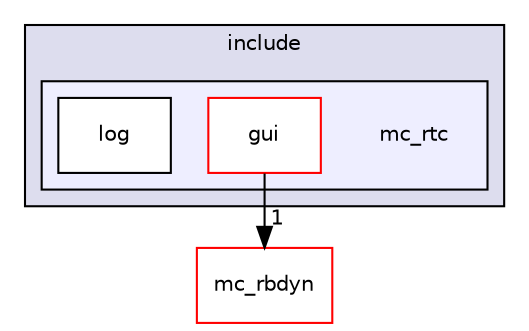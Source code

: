 digraph "include/mc_rtc" {
  compound=true
  node [ fontsize="10", fontname="Helvetica"];
  edge [ labelfontsize="10", labelfontname="Helvetica"];
  subgraph clusterdir_d44c64559bbebec7f509842c48db8b23 {
    graph [ bgcolor="#ddddee", pencolor="black", label="include" fontname="Helvetica", fontsize="10", URL="dir_d44c64559bbebec7f509842c48db8b23.html"]
  subgraph clusterdir_379a22462e4fb075f5428ea3ff528930 {
    graph [ bgcolor="#eeeeff", pencolor="black", label="" URL="dir_379a22462e4fb075f5428ea3ff528930.html"];
    dir_379a22462e4fb075f5428ea3ff528930 [shape=plaintext label="mc_rtc"];
    dir_dda95c61bc807ada3674ae2fc67687f0 [shape=box label="gui" color="red" fillcolor="white" style="filled" URL="dir_dda95c61bc807ada3674ae2fc67687f0.html"];
    dir_b6742d8caace21cd527a100fbd03062c [shape=box label="log" color="black" fillcolor="white" style="filled" URL="dir_b6742d8caace21cd527a100fbd03062c.html"];
  }
  }
  dir_314ec80f2fc36a4630429f4d5408038e [shape=box label="mc_rbdyn" fillcolor="white" style="filled" color="red" URL="dir_314ec80f2fc36a4630429f4d5408038e.html"];
  dir_dda95c61bc807ada3674ae2fc67687f0->dir_314ec80f2fc36a4630429f4d5408038e [headlabel="1", labeldistance=1.5 headhref="dir_000009_000006.html"];
}
